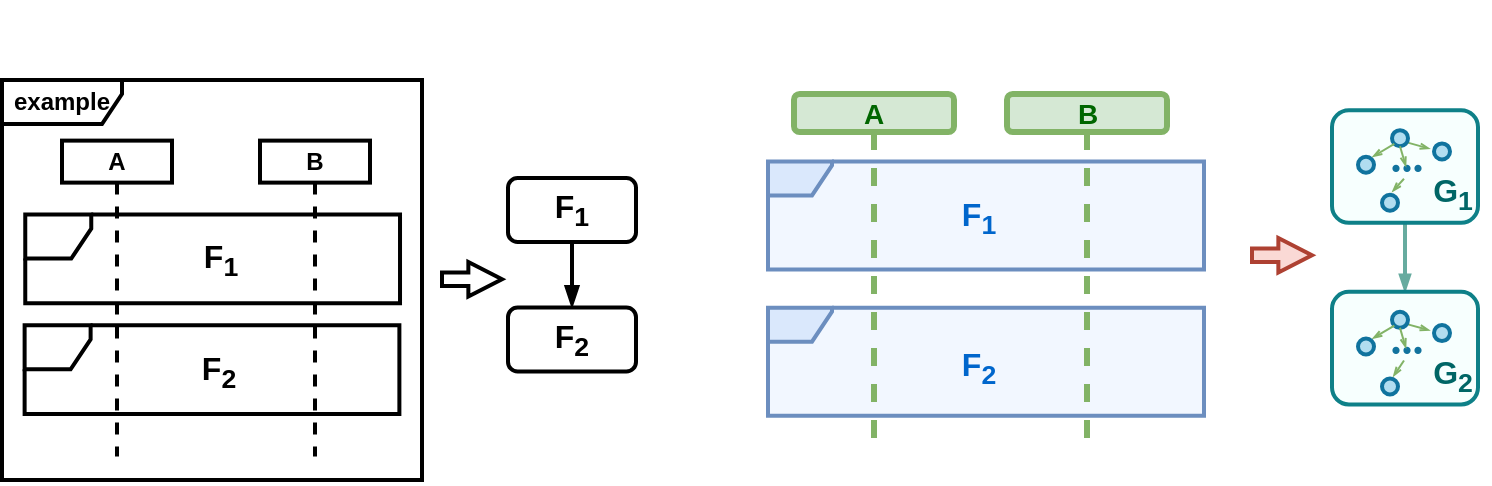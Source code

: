 <mxfile version="26.0.2">
  <diagram name="第 1 页" id="PI-PgolQ2Xf6EuyH13EB">
    <mxGraphModel dx="1041" dy="718" grid="0" gridSize="10" guides="1" tooltips="1" connect="1" arrows="1" fold="1" page="1" pageScale="1" pageWidth="1169" pageHeight="1654" math="0" shadow="0">
      <root>
        <mxCell id="0" />
        <mxCell id="1" parent="0" />
        <mxCell id="XYlBqfbwVm8jxROoVD9_-21" value="" style="shape=umlFrame;whiteSpace=wrap;html=1;pointerEvents=0;width=32;height=17;fillColor=#dae8fc;strokeColor=#6c8ebf;fillStyle=auto;shadow=0;strokeWidth=2;swimlaneFillColor=light-dark(#F2F7FF,#002813);" vertex="1" parent="1">
          <mxGeometry x="423" y="173.85" width="218" height="54" as="geometry" />
        </mxCell>
        <mxCell id="4_5liSmTW8YfvUXAWCBd-84" value="" style="group;fontStyle=1;strokeWidth=2;" parent="1" vertex="1" connectable="0">
          <mxGeometry x="300" y="20" width="74" height="242" as="geometry" />
        </mxCell>
        <mxCell id="4_5liSmTW8YfvUXAWCBd-44" style="rounded=0;orthogonalLoop=1;jettySize=auto;html=1;entryX=0.5;entryY=0;entryDx=0;entryDy=0;endArrow=blockThin;endFill=1;fontStyle=1;strokeWidth=2;" parent="4_5liSmTW8YfvUXAWCBd-84" source="4_5liSmTW8YfvUXAWCBd-38" target="4_5liSmTW8YfvUXAWCBd-39" edge="1">
          <mxGeometry relative="1" as="geometry" />
        </mxCell>
        <mxCell id="4_5liSmTW8YfvUXAWCBd-38" value="&lt;span style=&quot;font-size: 16px;&quot;&gt;F&lt;sub&gt;1&lt;/sub&gt;&lt;/span&gt;" style="rounded=1;whiteSpace=wrap;html=1;fontStyle=1;strokeWidth=2;align=center;" parent="4_5liSmTW8YfvUXAWCBd-84" vertex="1">
          <mxGeometry x="-7" y="89.003" width="64" height="32" as="geometry" />
        </mxCell>
        <mxCell id="4_5liSmTW8YfvUXAWCBd-39" value="&lt;font style=&quot;font-size: 16px;&quot;&gt;F&lt;sub&gt;2&lt;/sub&gt;&lt;/font&gt;" style="rounded=1;whiteSpace=wrap;html=1;fontStyle=1;strokeWidth=2;" parent="4_5liSmTW8YfvUXAWCBd-84" vertex="1">
          <mxGeometry x="-7" y="153.74" width="64" height="32" as="geometry" />
        </mxCell>
        <mxCell id="4_5liSmTW8YfvUXAWCBd-48" value="A" style="shape=umlLifeline;perimeter=lifelinePerimeter;whiteSpace=wrap;html=1;container=0;dropTarget=0;collapsible=0;recursiveResize=0;outlineConnect=0;portConstraint=eastwest;newEdgeStyle={&quot;curved&quot;:0,&quot;rounded&quot;:0};size=21;fontStyle=1;strokeWidth=2;" parent="1" vertex="1">
          <mxGeometry x="70" y="90.31" width="55" height="158" as="geometry" />
        </mxCell>
        <mxCell id="4_5liSmTW8YfvUXAWCBd-49" value="" style="shape=umlFrame;whiteSpace=wrap;html=1;pointerEvents=0;width=33;height=22;fontStyle=1;strokeWidth=2;container=0;" parent="1" vertex="1">
          <mxGeometry x="51.63" y="127.274" width="187.38" height="44.313" as="geometry" />
        </mxCell>
        <mxCell id="4_5liSmTW8YfvUXAWCBd-50" value="example" style="shape=umlFrame;whiteSpace=wrap;html=1;pointerEvents=0;width=60;height=22;fontStyle=1;strokeWidth=2;container=0;" parent="1" vertex="1">
          <mxGeometry x="40" y="60" width="210" height="200" as="geometry" />
        </mxCell>
        <mxCell id="4_5liSmTW8YfvUXAWCBd-51" value="&lt;span style=&quot;font-size: 16px;&quot;&gt;F&lt;sub&gt;1&lt;/sub&gt;&lt;/span&gt;" style="text;html=1;align=center;verticalAlign=middle;resizable=0;points=[];autosize=1;strokeColor=none;fillColor=none;fontStyle=1;strokeWidth=2;container=0;" parent="1" vertex="1">
          <mxGeometry x="131" y="132.854" width="35" height="34" as="geometry" />
        </mxCell>
        <mxCell id="4_5liSmTW8YfvUXAWCBd-54" value="B" style="shape=umlLifeline;perimeter=lifelinePerimeter;whiteSpace=wrap;html=1;container=0;dropTarget=0;collapsible=0;recursiveResize=0;outlineConnect=0;portConstraint=eastwest;newEdgeStyle={&quot;curved&quot;:0,&quot;rounded&quot;:0};size=21;fontStyle=1;strokeWidth=2;" parent="1" vertex="1">
          <mxGeometry x="169" y="90.31" width="55" height="158" as="geometry" />
        </mxCell>
        <mxCell id="4_5liSmTW8YfvUXAWCBd-57" value="" style="shape=umlFrame;whiteSpace=wrap;html=1;pointerEvents=0;width=33;height=22;fontStyle=1;strokeWidth=2;container=0;" parent="1" vertex="1">
          <mxGeometry x="51.31" y="182.646" width="187.38" height="44.313" as="geometry" />
        </mxCell>
        <mxCell id="4_5liSmTW8YfvUXAWCBd-58" value="&lt;span style=&quot;font-size: 16px;&quot;&gt;F&lt;sub&gt;2&lt;/sub&gt;&lt;/span&gt;" style="text;html=1;align=center;verticalAlign=middle;resizable=0;points=[];autosize=1;strokeColor=none;fillColor=none;fontStyle=1;strokeWidth=2;container=0;" parent="1" vertex="1">
          <mxGeometry x="130.68" y="189.236" width="35" height="34" as="geometry" />
        </mxCell>
        <mxCell id="4_5liSmTW8YfvUXAWCBd-101" value="" style="html=1;shadow=0;dashed=0;align=center;verticalAlign=middle;shape=mxgraph.arrows2.arrow;dy=0.61;dx=16.82;notch=0;strokeWidth=2;" parent="1" vertex="1">
          <mxGeometry x="260" y="151" width="30" height="17.25" as="geometry" />
        </mxCell>
        <mxCell id="XYlBqfbwVm8jxROoVD9_-2" value="" style="shape=umlFrame;whiteSpace=wrap;html=1;pointerEvents=0;width=32;height=17;fillColor=#dae8fc;strokeColor=#6c8ebf;fillStyle=auto;shadow=0;strokeWidth=2;swimlaneFillColor=light-dark(#F2F7FF,#002813);" vertex="1" parent="1">
          <mxGeometry x="423" y="100.69" width="218" height="54" as="geometry" />
        </mxCell>
        <mxCell id="XYlBqfbwVm8jxROoVD9_-3" value="&lt;font face=&quot;Helvetica&quot; style=&quot;color: rgb(0, 102, 0); font-size: 14px;&quot;&gt;&lt;b style=&quot;&quot;&gt;A&lt;/b&gt;&lt;/font&gt;" style="shape=umlLifeline;perimeter=lifelinePerimeter;whiteSpace=wrap;html=1;container=1;dropTarget=0;collapsible=0;recursiveResize=0;outlineConnect=0;portConstraint=eastwest;newEdgeStyle={&quot;curved&quot;:0,&quot;rounded&quot;:0};size=19;fillColor=#d5e8d4;strokeColor=#82b366;strokeWidth=3;rounded=1;shadow=0;" vertex="1" parent="1">
          <mxGeometry x="436" y="67" width="80" height="175" as="geometry" />
        </mxCell>
        <mxCell id="XYlBqfbwVm8jxROoVD9_-5" value="&lt;font face=&quot;Helvetica&quot; style=&quot;color: rgb(0, 102, 0); font-size: 14px;&quot;&gt;&lt;b style=&quot;&quot;&gt;B&lt;/b&gt;&lt;/font&gt;" style="shape=umlLifeline;perimeter=lifelinePerimeter;whiteSpace=wrap;html=1;container=1;dropTarget=0;collapsible=0;recursiveResize=0;outlineConnect=0;portConstraint=eastwest;newEdgeStyle={&quot;curved&quot;:0,&quot;rounded&quot;:0};size=19;fillColor=#d5e8d4;strokeColor=#82b366;strokeWidth=3;rounded=1;shadow=0;" vertex="1" parent="1">
          <mxGeometry x="542.5" y="67" width="80" height="175" as="geometry" />
        </mxCell>
        <mxCell id="XYlBqfbwVm8jxROoVD9_-79" style="edgeStyle=orthogonalEdgeStyle;rounded=0;orthogonalLoop=1;jettySize=auto;html=1;entryX=0.5;entryY=0;entryDx=0;entryDy=0;strokeColor=light-dark(#67AB9F,#EDEDED);endArrow=blockThin;endFill=1;endSize=4;strokeWidth=2;" edge="1" parent="1" source="XYlBqfbwVm8jxROoVD9_-22" target="XYlBqfbwVm8jxROoVD9_-69">
          <mxGeometry relative="1" as="geometry" />
        </mxCell>
        <mxCell id="XYlBqfbwVm8jxROoVD9_-22" value="" style="rounded=1;whiteSpace=wrap;html=1;strokeWidth=2;fillColor=#F7FFFE;strokeColor=#0e8088;" vertex="1" parent="1">
          <mxGeometry x="705" y="75.08" width="73" height="56.31" as="geometry" />
        </mxCell>
        <mxCell id="XYlBqfbwVm8jxROoVD9_-23" style="rounded=0;orthogonalLoop=1;jettySize=auto;html=1;endArrow=openThin;endFill=0;strokeColor=#82b366;strokeWidth=1;fillColor=#d5e8d4;endSize=3;entryX=-0.25;entryY=0.336;entryDx=0;entryDy=0;entryPerimeter=0;" edge="1" parent="1" target="XYlBqfbwVm8jxROoVD9_-25">
          <mxGeometry relative="1" as="geometry">
            <mxPoint x="742" y="91.08" as="sourcePoint" />
            <mxPoint x="754" y="98.08" as="targetPoint" />
          </mxGeometry>
        </mxCell>
        <mxCell id="XYlBqfbwVm8jxROoVD9_-24" value="" style="ellipse;whiteSpace=wrap;html=1;aspect=fixed;strokeWidth=2;fillColor=#b1ddf0;strokeColor=#10739e;" vertex="1" parent="1">
          <mxGeometry x="735" y="85.08" width="8" height="8" as="geometry" />
        </mxCell>
        <mxCell id="XYlBqfbwVm8jxROoVD9_-25" value="" style="ellipse;whiteSpace=wrap;html=1;aspect=fixed;strokeWidth=2;fillColor=#b1ddf0;strokeColor=#10739e;" vertex="1" parent="1">
          <mxGeometry x="756" y="91.7" width="8" height="8" as="geometry" />
        </mxCell>
        <mxCell id="XYlBqfbwVm8jxROoVD9_-26" value="" style="ellipse;whiteSpace=wrap;html=1;aspect=fixed;strokeWidth=2;fillColor=#b1ddf0;strokeColor=#10739e;" vertex="1" parent="1">
          <mxGeometry x="730" y="117.39" width="8" height="8" as="geometry" />
        </mxCell>
        <mxCell id="XYlBqfbwVm8jxROoVD9_-27" value="" style="ellipse;whiteSpace=wrap;html=1;aspect=fixed;strokeWidth=2;fillColor=#b1ddf0;strokeColor=#10739e;" vertex="1" parent="1">
          <mxGeometry x="718" y="98.39" width="8" height="8" as="geometry" />
        </mxCell>
        <mxCell id="XYlBqfbwVm8jxROoVD9_-36" style="rounded=0;orthogonalLoop=1;jettySize=auto;html=1;endArrow=openThin;endFill=0;strokeColor=#82b366;strokeWidth=1;fillColor=#d5e8d4;endSize=3;exitX=0;exitY=1;exitDx=0;exitDy=0;entryX=0.89;entryY=0.017;entryDx=0;entryDy=0;entryPerimeter=0;" edge="1" parent="1" source="XYlBqfbwVm8jxROoVD9_-24" target="XYlBqfbwVm8jxROoVD9_-27">
          <mxGeometry relative="1" as="geometry">
            <mxPoint x="752" y="101.08" as="sourcePoint" />
            <mxPoint x="764" y="108.08" as="targetPoint" />
          </mxGeometry>
        </mxCell>
        <mxCell id="XYlBqfbwVm8jxROoVD9_-42" value="&lt;b&gt;&lt;font style=&quot;font-size: 22px;&quot; face=&quot;Comic Sans MS&quot;&gt;...&lt;/font&gt;&lt;/b&gt;" style="text;html=1;align=center;verticalAlign=middle;resizable=0;points=[];autosize=1;strokeColor=none;fillColor=none;fontColor=light-dark(#12739e, #ededed);" vertex="1" parent="1">
          <mxGeometry x="718.5" y="80.39" width="47" height="38" as="geometry" />
        </mxCell>
        <mxCell id="XYlBqfbwVm8jxROoVD9_-44" style="rounded=0;orthogonalLoop=1;jettySize=auto;html=1;endArrow=openThin;endFill=0;strokeColor=#82b366;strokeWidth=1;fillColor=#d5e8d4;endSize=3;exitX=0.5;exitY=1;exitDx=0;exitDy=0;" edge="1" parent="1" source="XYlBqfbwVm8jxROoVD9_-24">
          <mxGeometry relative="1" as="geometry">
            <mxPoint x="744.0" y="93.08" as="sourcePoint" />
            <mxPoint x="742" y="103.39" as="targetPoint" />
          </mxGeometry>
        </mxCell>
        <mxCell id="XYlBqfbwVm8jxROoVD9_-46" value="&lt;span style=&quot;font-size: 16px;&quot;&gt;&lt;font style=&quot;color: rgb(0, 102, 204);&quot;&gt;F&lt;sub style=&quot;&quot;&gt;1&lt;/sub&gt;&lt;/font&gt;&lt;/span&gt;" style="text;html=1;align=center;verticalAlign=middle;resizable=0;points=[];autosize=1;strokeColor=none;fillColor=none;fontStyle=1;strokeWidth=2;container=0;" vertex="1" parent="1">
          <mxGeometry x="510" y="112.004" width="35" height="34" as="geometry" />
        </mxCell>
        <mxCell id="XYlBqfbwVm8jxROoVD9_-47" value="&lt;span style=&quot;font-size: 16px;&quot;&gt;&lt;font style=&quot;color: rgb(0, 102, 204);&quot;&gt;F&lt;sub style=&quot;&quot;&gt;2&lt;/sub&gt;&lt;/font&gt;&lt;/span&gt;" style="text;html=1;align=center;verticalAlign=middle;resizable=0;points=[];autosize=1;strokeColor=none;fillColor=none;fontStyle=1;strokeWidth=2;container=0;" vertex="1" parent="1">
          <mxGeometry x="510" y="187.004" width="35" height="34" as="geometry" />
        </mxCell>
        <mxCell id="XYlBqfbwVm8jxROoVD9_-67" style="rounded=0;orthogonalLoop=1;jettySize=auto;html=1;endArrow=openThin;endFill=0;strokeColor=#82b366;strokeWidth=1;fillColor=#d5e8d4;endSize=3;" edge="1" parent="1">
          <mxGeometry relative="1" as="geometry">
            <mxPoint x="741" y="109.39" as="sourcePoint" />
            <mxPoint x="735" y="116" as="targetPoint" />
          </mxGeometry>
        </mxCell>
        <mxCell id="XYlBqfbwVm8jxROoVD9_-69" value="" style="rounded=1;whiteSpace=wrap;html=1;strokeWidth=2;fillColor=#F7FFFE;strokeColor=#0e8088;" vertex="1" parent="1">
          <mxGeometry x="705" y="165.93" width="73" height="56.31" as="geometry" />
        </mxCell>
        <mxCell id="XYlBqfbwVm8jxROoVD9_-70" style="rounded=0;orthogonalLoop=1;jettySize=auto;html=1;endArrow=openThin;endFill=0;strokeColor=#82b366;strokeWidth=1;fillColor=#d5e8d4;endSize=3;entryX=-0.25;entryY=0.336;entryDx=0;entryDy=0;entryPerimeter=0;" edge="1" parent="1" target="XYlBqfbwVm8jxROoVD9_-72">
          <mxGeometry relative="1" as="geometry">
            <mxPoint x="742" y="181.93" as="sourcePoint" />
            <mxPoint x="754" y="188.93" as="targetPoint" />
          </mxGeometry>
        </mxCell>
        <mxCell id="XYlBqfbwVm8jxROoVD9_-71" value="" style="ellipse;whiteSpace=wrap;html=1;aspect=fixed;strokeWidth=2;fillColor=#b1ddf0;strokeColor=#10739e;" vertex="1" parent="1">
          <mxGeometry x="735" y="175.93" width="8" height="8" as="geometry" />
        </mxCell>
        <mxCell id="XYlBqfbwVm8jxROoVD9_-72" value="" style="ellipse;whiteSpace=wrap;html=1;aspect=fixed;strokeWidth=2;fillColor=#b1ddf0;strokeColor=#10739e;" vertex="1" parent="1">
          <mxGeometry x="756" y="182.55" width="8" height="8" as="geometry" />
        </mxCell>
        <mxCell id="XYlBqfbwVm8jxROoVD9_-73" value="" style="ellipse;whiteSpace=wrap;html=1;aspect=fixed;strokeWidth=2;fillColor=#b1ddf0;strokeColor=#10739e;" vertex="1" parent="1">
          <mxGeometry x="730" y="209.24" width="8" height="8" as="geometry" />
        </mxCell>
        <mxCell id="XYlBqfbwVm8jxROoVD9_-74" value="" style="ellipse;whiteSpace=wrap;html=1;aspect=fixed;strokeWidth=2;fillColor=#b1ddf0;strokeColor=#10739e;" vertex="1" parent="1">
          <mxGeometry x="718" y="189.24" width="8" height="8" as="geometry" />
        </mxCell>
        <mxCell id="XYlBqfbwVm8jxROoVD9_-75" style="rounded=0;orthogonalLoop=1;jettySize=auto;html=1;endArrow=openThin;endFill=0;strokeColor=#82b366;strokeWidth=1;fillColor=#d5e8d4;endSize=3;exitX=0;exitY=1;exitDx=0;exitDy=0;entryX=0.89;entryY=0.017;entryDx=0;entryDy=0;entryPerimeter=0;" edge="1" parent="1" source="XYlBqfbwVm8jxROoVD9_-71" target="XYlBqfbwVm8jxROoVD9_-74">
          <mxGeometry relative="1" as="geometry">
            <mxPoint x="752" y="191.93" as="sourcePoint" />
            <mxPoint x="764" y="198.93" as="targetPoint" />
          </mxGeometry>
        </mxCell>
        <mxCell id="XYlBqfbwVm8jxROoVD9_-76" value="&lt;b&gt;&lt;font style=&quot;font-size: 22px;&quot; face=&quot;Comic Sans MS&quot;&gt;...&lt;/font&gt;&lt;/b&gt;" style="text;html=1;align=center;verticalAlign=middle;resizable=0;points=[];autosize=1;strokeColor=none;fillColor=none;fontColor=light-dark(#12739e, #ededed);" vertex="1" parent="1">
          <mxGeometry x="718.5" y="171.24" width="47" height="38" as="geometry" />
        </mxCell>
        <mxCell id="XYlBqfbwVm8jxROoVD9_-77" style="rounded=0;orthogonalLoop=1;jettySize=auto;html=1;endArrow=openThin;endFill=0;strokeColor=#82b366;strokeWidth=1;fillColor=#d5e8d4;endSize=3;exitX=0.5;exitY=1;exitDx=0;exitDy=0;" edge="1" parent="1" source="XYlBqfbwVm8jxROoVD9_-71">
          <mxGeometry relative="1" as="geometry">
            <mxPoint x="744.0" y="183.93" as="sourcePoint" />
            <mxPoint x="742" y="194.24" as="targetPoint" />
          </mxGeometry>
        </mxCell>
        <mxCell id="XYlBqfbwVm8jxROoVD9_-78" style="rounded=0;orthogonalLoop=1;jettySize=auto;html=1;endArrow=openThin;endFill=0;strokeColor=#82b366;strokeWidth=1;fillColor=#d5e8d4;endSize=3;entryX=0.691;entryY=-0.106;entryDx=0;entryDy=0;entryPerimeter=0;" edge="1" parent="1" target="XYlBqfbwVm8jxROoVD9_-73">
          <mxGeometry relative="1" as="geometry">
            <mxPoint x="741" y="200.24" as="sourcePoint" />
            <mxPoint x="743.5" y="207.24" as="targetPoint" />
          </mxGeometry>
        </mxCell>
        <mxCell id="XYlBqfbwVm8jxROoVD9_-80" value="" style="html=1;shadow=0;dashed=0;align=center;verticalAlign=middle;shape=mxgraph.arrows2.arrow;dy=0.61;dx=16.82;notch=0;strokeWidth=2;fillColor=#fad9d5;strokeColor=#ae4132;" vertex="1" parent="1">
          <mxGeometry x="665" y="139" width="30" height="17.25" as="geometry" />
        </mxCell>
        <mxCell id="XYlBqfbwVm8jxROoVD9_-81" value="&lt;span style=&quot;font-size: 16px;&quot;&gt;&lt;font style=&quot;color: rgb(0, 102, 102);&quot;&gt;G&lt;sub style=&quot;&quot;&gt;1&lt;/sub&gt;&lt;/font&gt;&lt;/span&gt;" style="text;html=1;align=center;verticalAlign=middle;resizable=0;points=[];autosize=1;strokeColor=none;fillColor=none;fontStyle=1;strokeWidth=2;container=0;" vertex="1" parent="1">
          <mxGeometry x="746" y="100.244" width="38" height="34" as="geometry" />
        </mxCell>
        <mxCell id="XYlBqfbwVm8jxROoVD9_-82" value="&lt;span style=&quot;font-size: 16px;&quot;&gt;&lt;font style=&quot;color: rgb(0, 102, 102);&quot;&gt;G&lt;sub style=&quot;&quot;&gt;2&lt;/sub&gt;&lt;/font&gt;&lt;/span&gt;" style="text;html=1;align=center;verticalAlign=middle;resizable=0;points=[];autosize=1;strokeColor=none;fillColor=none;fontStyle=1;strokeWidth=2;container=0;" vertex="1" parent="1">
          <mxGeometry x="746" y="190.624" width="38" height="34" as="geometry" />
        </mxCell>
      </root>
    </mxGraphModel>
  </diagram>
</mxfile>
